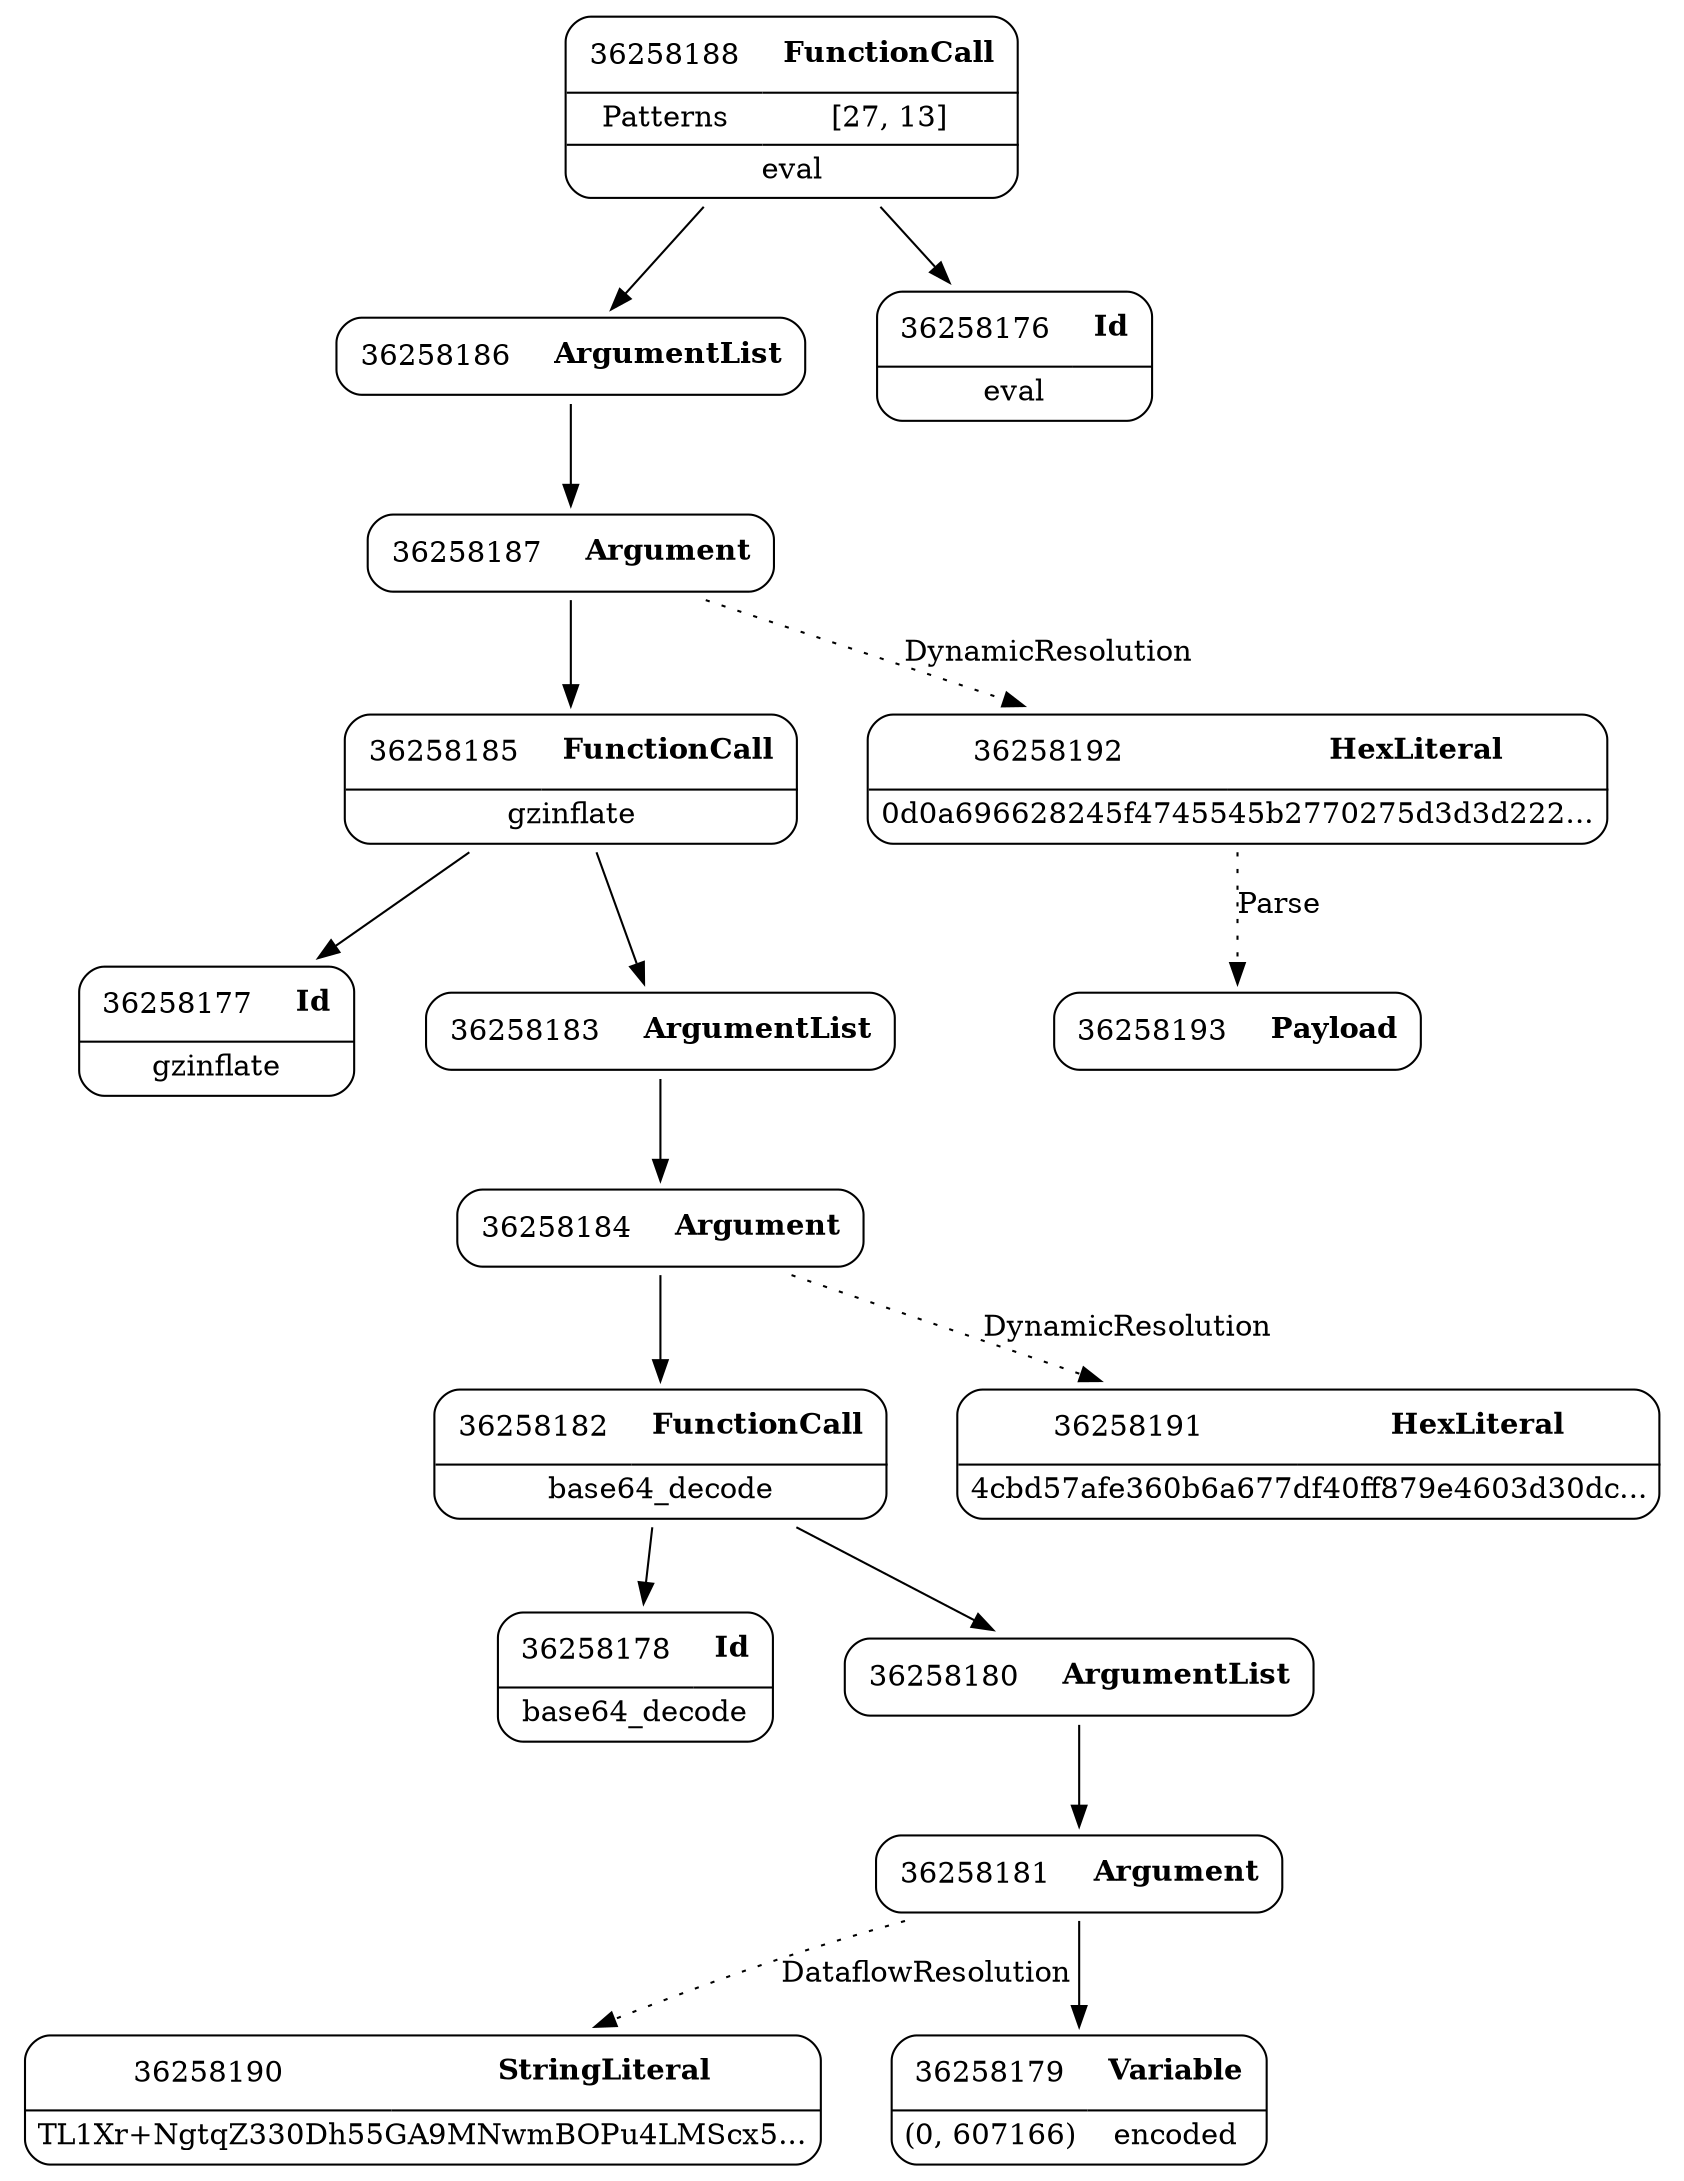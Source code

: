 digraph ast {
node [shape=none];
36258185 [label=<<TABLE border='1' cellspacing='0' cellpadding='10' style='rounded' ><TR><TD border='0'>36258185</TD><TD border='0'><B>FunctionCall</B></TD></TR><HR/><TR><TD border='0' cellpadding='5' colspan='2'>gzinflate</TD></TR></TABLE>>];
36258185 -> 36258177 [weight=2];
36258185 -> 36258183 [weight=2];
36258184 [label=<<TABLE border='1' cellspacing='0' cellpadding='10' style='rounded' ><TR><TD border='0'>36258184</TD><TD border='0'><B>Argument</B></TD></TR></TABLE>>];
36258184 -> 36258182 [weight=2];
36258184 -> 36258191 [style=dotted,label=DynamicResolution];
36258187 [label=<<TABLE border='1' cellspacing='0' cellpadding='10' style='rounded' ><TR><TD border='0'>36258187</TD><TD border='0'><B>Argument</B></TD></TR></TABLE>>];
36258187 -> 36258185 [weight=2];
36258187 -> 36258192 [style=dotted,label=DynamicResolution];
36258186 [label=<<TABLE border='1' cellspacing='0' cellpadding='10' style='rounded' ><TR><TD border='0'>36258186</TD><TD border='0'><B>ArgumentList</B></TD></TR></TABLE>>];
36258186 -> 36258187 [weight=2];
36258188 [label=<<TABLE border='1' cellspacing='0' cellpadding='10' style='rounded' ><TR><TD border='0'>36258188</TD><TD border='0'><B>FunctionCall</B></TD></TR><HR/><TR><TD border='0' cellpadding='5'>Patterns</TD><TD border='0' cellpadding='5'>[27, 13]</TD></TR><HR/><TR><TD border='0' cellpadding='5' colspan='2'>eval</TD></TR></TABLE>>];
36258188 -> 36258176 [weight=2];
36258188 -> 36258186 [weight=2];
36258191 [label=<<TABLE border='1' cellspacing='0' cellpadding='10' style='rounded' ><TR><TD border='0'>36258191</TD><TD border='0'><B>HexLiteral</B></TD></TR><HR/><TR><TD border='0' cellpadding='5' colspan='2'>4cbd57afe360b6a677df40ff879e4603d30dc...</TD></TR></TABLE>>];
36258190 [label=<<TABLE border='1' cellspacing='0' cellpadding='10' style='rounded' ><TR><TD border='0'>36258190</TD><TD border='0'><B>StringLiteral</B></TD></TR><HR/><TR><TD border='0' cellpadding='5' colspan='2'>TL1Xr+NgtqZ330Dh55GA9MNwmBOPu4LMScx5...</TD></TR></TABLE>>];
36258177 [label=<<TABLE border='1' cellspacing='0' cellpadding='10' style='rounded' ><TR><TD border='0'>36258177</TD><TD border='0'><B>Id</B></TD></TR><HR/><TR><TD border='0' cellpadding='5' colspan='2'>gzinflate</TD></TR></TABLE>>];
36258176 [label=<<TABLE border='1' cellspacing='0' cellpadding='10' style='rounded' ><TR><TD border='0'>36258176</TD><TD border='0'><B>Id</B></TD></TR><HR/><TR><TD border='0' cellpadding='5' colspan='2'>eval</TD></TR></TABLE>>];
36258179 [label=<<TABLE border='1' cellspacing='0' cellpadding='10' style='rounded' ><TR><TD border='0'>36258179</TD><TD border='0'><B>Variable</B></TD></TR><HR/><TR><TD border='0' cellpadding='5'>(0, 607166)</TD><TD border='0' cellpadding='5'>encoded</TD></TR></TABLE>>];
36258178 [label=<<TABLE border='1' cellspacing='0' cellpadding='10' style='rounded' ><TR><TD border='0'>36258178</TD><TD border='0'><B>Id</B></TD></TR><HR/><TR><TD border='0' cellpadding='5' colspan='2'>base64_decode</TD></TR></TABLE>>];
36258181 [label=<<TABLE border='1' cellspacing='0' cellpadding='10' style='rounded' ><TR><TD border='0'>36258181</TD><TD border='0'><B>Argument</B></TD></TR></TABLE>>];
36258181 -> 36258179 [weight=2];
36258181 -> 36258190 [style=dotted,label=DataflowResolution];
36258180 [label=<<TABLE border='1' cellspacing='0' cellpadding='10' style='rounded' ><TR><TD border='0'>36258180</TD><TD border='0'><B>ArgumentList</B></TD></TR></TABLE>>];
36258180 -> 36258181 [weight=2];
36258183 [label=<<TABLE border='1' cellspacing='0' cellpadding='10' style='rounded' ><TR><TD border='0'>36258183</TD><TD border='0'><B>ArgumentList</B></TD></TR></TABLE>>];
36258183 -> 36258184 [weight=2];
36258182 [label=<<TABLE border='1' cellspacing='0' cellpadding='10' style='rounded' ><TR><TD border='0'>36258182</TD><TD border='0'><B>FunctionCall</B></TD></TR><HR/><TR><TD border='0' cellpadding='5' colspan='2'>base64_decode</TD></TR></TABLE>>];
36258182 -> 36258178 [weight=2];
36258182 -> 36258180 [weight=2];
36258193 [label=<<TABLE border='1' cellspacing='0' cellpadding='10' style='rounded' ><TR><TD border='0'>36258193</TD><TD border='0'><B>Payload</B></TD></TR></TABLE>>];
36258192 [label=<<TABLE border='1' cellspacing='0' cellpadding='10' style='rounded' ><TR><TD border='0'>36258192</TD><TD border='0'><B>HexLiteral</B></TD></TR><HR/><TR><TD border='0' cellpadding='5' colspan='2'>0d0a696628245f4745545b2770275d3d3d222...</TD></TR></TABLE>>];
36258192 -> 36258193 [style=dotted,label=Parse];
}
